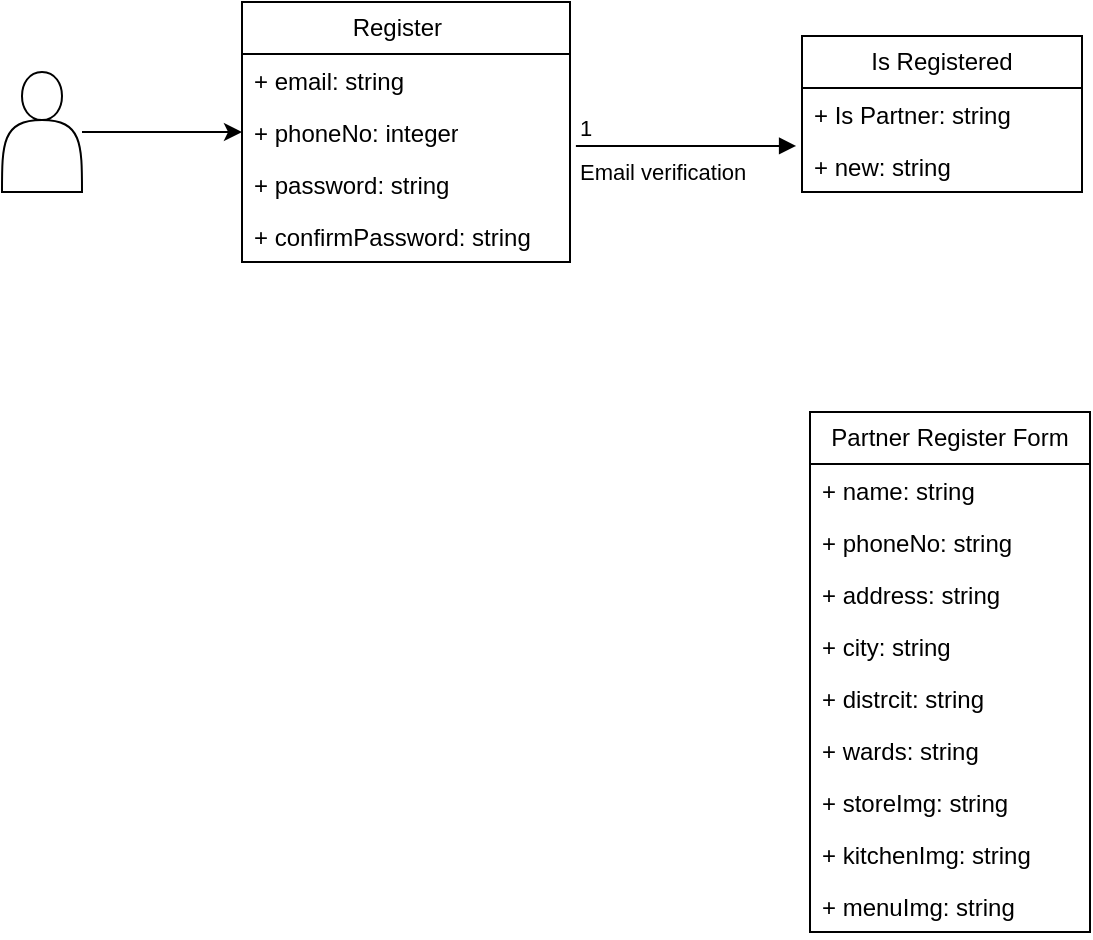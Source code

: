 <mxfile version="22.1.0" type="github">
  <diagram id="C5RBs43oDa-KdzZeNtuy" name="Page-1">
    <mxGraphModel dx="1050" dy="577" grid="1" gridSize="10" guides="1" tooltips="1" connect="1" arrows="1" fold="1" page="1" pageScale="1" pageWidth="827" pageHeight="1169" math="0" shadow="0">
      <root>
        <mxCell id="WIyWlLk6GJQsqaUBKTNV-0" />
        <mxCell id="WIyWlLk6GJQsqaUBKTNV-1" parent="WIyWlLk6GJQsqaUBKTNV-0" />
        <mxCell id="Uw02WvjtNKko8eUer7V5-0" value="Register&lt;span style=&quot;white-space: pre;&quot;&gt;&#x9;&lt;/span&gt;" style="swimlane;fontStyle=0;childLayout=stackLayout;horizontal=1;startSize=26;fillColor=none;horizontalStack=0;resizeParent=1;resizeParentMax=0;resizeLast=0;collapsible=1;marginBottom=0;whiteSpace=wrap;html=1;" vertex="1" parent="WIyWlLk6GJQsqaUBKTNV-1">
          <mxGeometry x="130" y="250" width="164" height="130" as="geometry" />
        </mxCell>
        <mxCell id="Uw02WvjtNKko8eUer7V5-1" value="&lt;div&gt;+ email: string&lt;/div&gt;&lt;div&gt;&lt;br&gt;&lt;/div&gt;" style="text;strokeColor=none;fillColor=none;align=left;verticalAlign=top;spacingLeft=4;spacingRight=4;overflow=hidden;rotatable=0;points=[[0,0.5],[1,0.5]];portConstraint=eastwest;whiteSpace=wrap;html=1;" vertex="1" parent="Uw02WvjtNKko8eUer7V5-0">
          <mxGeometry y="26" width="164" height="26" as="geometry" />
        </mxCell>
        <mxCell id="Uw02WvjtNKko8eUer7V5-2" value="+ phoneNo: integer" style="text;strokeColor=none;fillColor=none;align=left;verticalAlign=top;spacingLeft=4;spacingRight=4;overflow=hidden;rotatable=0;points=[[0,0.5],[1,0.5]];portConstraint=eastwest;whiteSpace=wrap;html=1;" vertex="1" parent="Uw02WvjtNKko8eUer7V5-0">
          <mxGeometry y="52" width="164" height="26" as="geometry" />
        </mxCell>
        <mxCell id="Uw02WvjtNKko8eUer7V5-3" value="+ password: string" style="text;strokeColor=none;fillColor=none;align=left;verticalAlign=top;spacingLeft=4;spacingRight=4;overflow=hidden;rotatable=0;points=[[0,0.5],[1,0.5]];portConstraint=eastwest;whiteSpace=wrap;html=1;" vertex="1" parent="Uw02WvjtNKko8eUer7V5-0">
          <mxGeometry y="78" width="164" height="26" as="geometry" />
        </mxCell>
        <mxCell id="Uw02WvjtNKko8eUer7V5-4" value="+ confirmPassword: string" style="text;strokeColor=none;fillColor=none;align=left;verticalAlign=top;spacingLeft=4;spacingRight=4;overflow=hidden;rotatable=0;points=[[0,0.5],[1,0.5]];portConstraint=eastwest;whiteSpace=wrap;html=1;" vertex="1" parent="Uw02WvjtNKko8eUer7V5-0">
          <mxGeometry y="104" width="164" height="26" as="geometry" />
        </mxCell>
        <mxCell id="Uw02WvjtNKko8eUer7V5-8" style="edgeStyle=orthogonalEdgeStyle;rounded=0;orthogonalLoop=1;jettySize=auto;html=1;entryX=0;entryY=0.5;entryDx=0;entryDy=0;" edge="1" parent="WIyWlLk6GJQsqaUBKTNV-1" source="Uw02WvjtNKko8eUer7V5-7" target="Uw02WvjtNKko8eUer7V5-2">
          <mxGeometry relative="1" as="geometry" />
        </mxCell>
        <mxCell id="Uw02WvjtNKko8eUer7V5-7" value="" style="shape=actor;whiteSpace=wrap;html=1;" vertex="1" parent="WIyWlLk6GJQsqaUBKTNV-1">
          <mxGeometry x="10" y="285" width="40" height="60" as="geometry" />
        </mxCell>
        <mxCell id="Uw02WvjtNKko8eUer7V5-9" value="Is Registered" style="swimlane;fontStyle=0;childLayout=stackLayout;horizontal=1;startSize=26;fillColor=none;horizontalStack=0;resizeParent=1;resizeParentMax=0;resizeLast=0;collapsible=1;marginBottom=0;whiteSpace=wrap;html=1;" vertex="1" parent="WIyWlLk6GJQsqaUBKTNV-1">
          <mxGeometry x="410" y="267" width="140" height="78" as="geometry" />
        </mxCell>
        <mxCell id="Uw02WvjtNKko8eUer7V5-10" value="+ Is Partner: string" style="text;strokeColor=none;fillColor=none;align=left;verticalAlign=top;spacingLeft=4;spacingRight=4;overflow=hidden;rotatable=0;points=[[0,0.5],[1,0.5]];portConstraint=eastwest;whiteSpace=wrap;html=1;" vertex="1" parent="Uw02WvjtNKko8eUer7V5-9">
          <mxGeometry y="26" width="140" height="26" as="geometry" />
        </mxCell>
        <mxCell id="Uw02WvjtNKko8eUer7V5-11" value="+ new: string" style="text;strokeColor=none;fillColor=none;align=left;verticalAlign=top;spacingLeft=4;spacingRight=4;overflow=hidden;rotatable=0;points=[[0,0.5],[1,0.5]];portConstraint=eastwest;whiteSpace=wrap;html=1;" vertex="1" parent="Uw02WvjtNKko8eUer7V5-9">
          <mxGeometry y="52" width="140" height="26" as="geometry" />
        </mxCell>
        <mxCell id="Uw02WvjtNKko8eUer7V5-16" value="Email verification" style="endArrow=block;endFill=1;html=1;edgeStyle=orthogonalEdgeStyle;align=left;verticalAlign=top;rounded=0;exitX=1.018;exitY=0.769;exitDx=0;exitDy=0;exitPerimeter=0;entryX=-0.021;entryY=0.115;entryDx=0;entryDy=0;entryPerimeter=0;" edge="1" parent="WIyWlLk6GJQsqaUBKTNV-1" source="Uw02WvjtNKko8eUer7V5-2" target="Uw02WvjtNKko8eUer7V5-11">
          <mxGeometry x="-1" relative="1" as="geometry">
            <mxPoint x="330" y="300" as="sourcePoint" />
            <mxPoint x="490" y="300" as="targetPoint" />
          </mxGeometry>
        </mxCell>
        <mxCell id="Uw02WvjtNKko8eUer7V5-17" value="1" style="edgeLabel;resizable=0;html=1;align=left;verticalAlign=bottom;" connectable="0" vertex="1" parent="Uw02WvjtNKko8eUer7V5-16">
          <mxGeometry x="-1" relative="1" as="geometry" />
        </mxCell>
        <mxCell id="Uw02WvjtNKko8eUer7V5-27" value="Partner Register Form" style="swimlane;fontStyle=0;childLayout=stackLayout;horizontal=1;startSize=26;fillColor=none;horizontalStack=0;resizeParent=1;resizeParentMax=0;resizeLast=0;collapsible=1;marginBottom=0;whiteSpace=wrap;html=1;" vertex="1" parent="WIyWlLk6GJQsqaUBKTNV-1">
          <mxGeometry x="414" y="455" width="140" height="260" as="geometry" />
        </mxCell>
        <mxCell id="Uw02WvjtNKko8eUer7V5-28" value="+ name: string" style="text;strokeColor=none;fillColor=none;align=left;verticalAlign=top;spacingLeft=4;spacingRight=4;overflow=hidden;rotatable=0;points=[[0,0.5],[1,0.5]];portConstraint=eastwest;whiteSpace=wrap;html=1;" vertex="1" parent="Uw02WvjtNKko8eUer7V5-27">
          <mxGeometry y="26" width="140" height="26" as="geometry" />
        </mxCell>
        <mxCell id="Uw02WvjtNKko8eUer7V5-29" value="+ phoneNo: string" style="text;strokeColor=none;fillColor=none;align=left;verticalAlign=top;spacingLeft=4;spacingRight=4;overflow=hidden;rotatable=0;points=[[0,0.5],[1,0.5]];portConstraint=eastwest;whiteSpace=wrap;html=1;" vertex="1" parent="Uw02WvjtNKko8eUer7V5-27">
          <mxGeometry y="52" width="140" height="26" as="geometry" />
        </mxCell>
        <mxCell id="Uw02WvjtNKko8eUer7V5-30" value="+ address: string" style="text;strokeColor=none;fillColor=none;align=left;verticalAlign=top;spacingLeft=4;spacingRight=4;overflow=hidden;rotatable=0;points=[[0,0.5],[1,0.5]];portConstraint=eastwest;whiteSpace=wrap;html=1;" vertex="1" parent="Uw02WvjtNKko8eUer7V5-27">
          <mxGeometry y="78" width="140" height="26" as="geometry" />
        </mxCell>
        <mxCell id="Uw02WvjtNKko8eUer7V5-31" value="+ city: string" style="text;strokeColor=none;fillColor=none;align=left;verticalAlign=top;spacingLeft=4;spacingRight=4;overflow=hidden;rotatable=0;points=[[0,0.5],[1,0.5]];portConstraint=eastwest;whiteSpace=wrap;html=1;" vertex="1" parent="Uw02WvjtNKko8eUer7V5-27">
          <mxGeometry y="104" width="140" height="26" as="geometry" />
        </mxCell>
        <mxCell id="Uw02WvjtNKko8eUer7V5-32" value="+ distrcit: string" style="text;strokeColor=none;fillColor=none;align=left;verticalAlign=top;spacingLeft=4;spacingRight=4;overflow=hidden;rotatable=0;points=[[0,0.5],[1,0.5]];portConstraint=eastwest;whiteSpace=wrap;html=1;" vertex="1" parent="Uw02WvjtNKko8eUer7V5-27">
          <mxGeometry y="130" width="140" height="26" as="geometry" />
        </mxCell>
        <mxCell id="Uw02WvjtNKko8eUer7V5-33" value="+ wards: string" style="text;strokeColor=none;fillColor=none;align=left;verticalAlign=top;spacingLeft=4;spacingRight=4;overflow=hidden;rotatable=0;points=[[0,0.5],[1,0.5]];portConstraint=eastwest;whiteSpace=wrap;html=1;" vertex="1" parent="Uw02WvjtNKko8eUer7V5-27">
          <mxGeometry y="156" width="140" height="26" as="geometry" />
        </mxCell>
        <mxCell id="Uw02WvjtNKko8eUer7V5-34" value="+ storeImg: string" style="text;strokeColor=none;fillColor=none;align=left;verticalAlign=top;spacingLeft=4;spacingRight=4;overflow=hidden;rotatable=0;points=[[0,0.5],[1,0.5]];portConstraint=eastwest;whiteSpace=wrap;html=1;" vertex="1" parent="Uw02WvjtNKko8eUer7V5-27">
          <mxGeometry y="182" width="140" height="26" as="geometry" />
        </mxCell>
        <mxCell id="Uw02WvjtNKko8eUer7V5-35" value="+ kitchenImg: string" style="text;strokeColor=none;fillColor=none;align=left;verticalAlign=top;spacingLeft=4;spacingRight=4;overflow=hidden;rotatable=0;points=[[0,0.5],[1,0.5]];portConstraint=eastwest;whiteSpace=wrap;html=1;" vertex="1" parent="Uw02WvjtNKko8eUer7V5-27">
          <mxGeometry y="208" width="140" height="26" as="geometry" />
        </mxCell>
        <mxCell id="Uw02WvjtNKko8eUer7V5-36" value="+ menuImg: string" style="text;strokeColor=none;fillColor=none;align=left;verticalAlign=top;spacingLeft=4;spacingRight=4;overflow=hidden;rotatable=0;points=[[0,0.5],[1,0.5]];portConstraint=eastwest;whiteSpace=wrap;html=1;" vertex="1" parent="Uw02WvjtNKko8eUer7V5-27">
          <mxGeometry y="234" width="140" height="26" as="geometry" />
        </mxCell>
      </root>
    </mxGraphModel>
  </diagram>
</mxfile>
